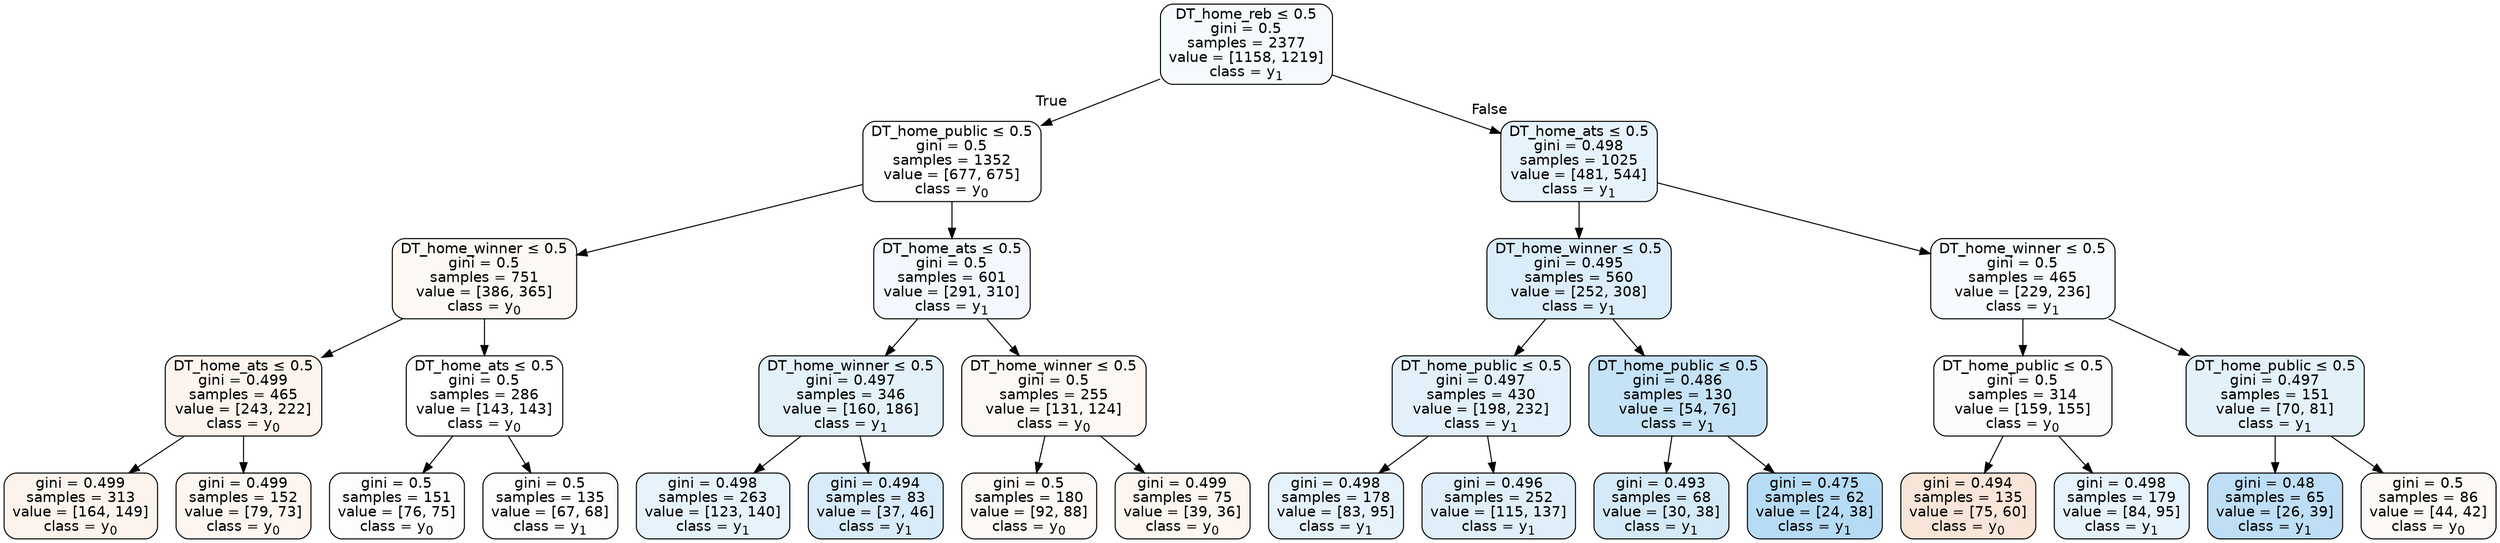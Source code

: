 digraph Tree {
node [shape=box, style="filled, rounded", color="black", fontname=helvetica] ;
edge [fontname=helvetica] ;
0 [label=<DT_home_reb &le; 0.5<br/>gini = 0.5<br/>samples = 2377<br/>value = [1158, 1219]<br/>class = y<SUB>1</SUB>>, fillcolor="#399de50d"] ;
1 [label=<DT_home_public &le; 0.5<br/>gini = 0.5<br/>samples = 1352<br/>value = [677, 675]<br/>class = y<SUB>0</SUB>>, fillcolor="#e5813901"] ;
0 -> 1 [labeldistance=2.5, labelangle=45, headlabel="True"] ;
2 [label=<DT_home_winner &le; 0.5<br/>gini = 0.5<br/>samples = 751<br/>value = [386, 365]<br/>class = y<SUB>0</SUB>>, fillcolor="#e581390e"] ;
1 -> 2 ;
3 [label=<DT_home_ats &le; 0.5<br/>gini = 0.499<br/>samples = 465<br/>value = [243, 222]<br/>class = y<SUB>0</SUB>>, fillcolor="#e5813916"] ;
2 -> 3 ;
4 [label=<gini = 0.499<br/>samples = 313<br/>value = [164, 149]<br/>class = y<SUB>0</SUB>>, fillcolor="#e5813917"] ;
3 -> 4 ;
5 [label=<gini = 0.499<br/>samples = 152<br/>value = [79, 73]<br/>class = y<SUB>0</SUB>>, fillcolor="#e5813913"] ;
3 -> 5 ;
6 [label=<DT_home_ats &le; 0.5<br/>gini = 0.5<br/>samples = 286<br/>value = [143, 143]<br/>class = y<SUB>0</SUB>>, fillcolor="#e5813900"] ;
2 -> 6 ;
7 [label=<gini = 0.5<br/>samples = 151<br/>value = [76, 75]<br/>class = y<SUB>0</SUB>>, fillcolor="#e5813903"] ;
6 -> 7 ;
8 [label=<gini = 0.5<br/>samples = 135<br/>value = [67, 68]<br/>class = y<SUB>1</SUB>>, fillcolor="#399de504"] ;
6 -> 8 ;
9 [label=<DT_home_ats &le; 0.5<br/>gini = 0.5<br/>samples = 601<br/>value = [291, 310]<br/>class = y<SUB>1</SUB>>, fillcolor="#399de510"] ;
1 -> 9 ;
10 [label=<DT_home_winner &le; 0.5<br/>gini = 0.497<br/>samples = 346<br/>value = [160, 186]<br/>class = y<SUB>1</SUB>>, fillcolor="#399de524"] ;
9 -> 10 ;
11 [label=<gini = 0.498<br/>samples = 263<br/>value = [123, 140]<br/>class = y<SUB>1</SUB>>, fillcolor="#399de51f"] ;
10 -> 11 ;
12 [label=<gini = 0.494<br/>samples = 83<br/>value = [37, 46]<br/>class = y<SUB>1</SUB>>, fillcolor="#399de532"] ;
10 -> 12 ;
13 [label=<DT_home_winner &le; 0.5<br/>gini = 0.5<br/>samples = 255<br/>value = [131, 124]<br/>class = y<SUB>0</SUB>>, fillcolor="#e581390e"] ;
9 -> 13 ;
14 [label=<gini = 0.5<br/>samples = 180<br/>value = [92, 88]<br/>class = y<SUB>0</SUB>>, fillcolor="#e581390b"] ;
13 -> 14 ;
15 [label=<gini = 0.499<br/>samples = 75<br/>value = [39, 36]<br/>class = y<SUB>0</SUB>>, fillcolor="#e5813914"] ;
13 -> 15 ;
16 [label=<DT_home_ats &le; 0.5<br/>gini = 0.498<br/>samples = 1025<br/>value = [481, 544]<br/>class = y<SUB>1</SUB>>, fillcolor="#399de51e"] ;
0 -> 16 [labeldistance=2.5, labelangle=-45, headlabel="False"] ;
17 [label=<DT_home_winner &le; 0.5<br/>gini = 0.495<br/>samples = 560<br/>value = [252, 308]<br/>class = y<SUB>1</SUB>>, fillcolor="#399de52e"] ;
16 -> 17 ;
18 [label=<DT_home_public &le; 0.5<br/>gini = 0.497<br/>samples = 430<br/>value = [198, 232]<br/>class = y<SUB>1</SUB>>, fillcolor="#399de525"] ;
17 -> 18 ;
19 [label=<gini = 0.498<br/>samples = 178<br/>value = [83, 95]<br/>class = y<SUB>1</SUB>>, fillcolor="#399de520"] ;
18 -> 19 ;
20 [label=<gini = 0.496<br/>samples = 252<br/>value = [115, 137]<br/>class = y<SUB>1</SUB>>, fillcolor="#399de529"] ;
18 -> 20 ;
21 [label=<DT_home_public &le; 0.5<br/>gini = 0.486<br/>samples = 130<br/>value = [54, 76]<br/>class = y<SUB>1</SUB>>, fillcolor="#399de54a"] ;
17 -> 21 ;
22 [label=<gini = 0.493<br/>samples = 68<br/>value = [30, 38]<br/>class = y<SUB>1</SUB>>, fillcolor="#399de536"] ;
21 -> 22 ;
23 [label=<gini = 0.475<br/>samples = 62<br/>value = [24, 38]<br/>class = y<SUB>1</SUB>>, fillcolor="#399de55e"] ;
21 -> 23 ;
24 [label=<DT_home_winner &le; 0.5<br/>gini = 0.5<br/>samples = 465<br/>value = [229, 236]<br/>class = y<SUB>1</SUB>>, fillcolor="#399de508"] ;
16 -> 24 ;
25 [label=<DT_home_public &le; 0.5<br/>gini = 0.5<br/>samples = 314<br/>value = [159, 155]<br/>class = y<SUB>0</SUB>>, fillcolor="#e5813906"] ;
24 -> 25 ;
26 [label=<gini = 0.494<br/>samples = 135<br/>value = [75, 60]<br/>class = y<SUB>0</SUB>>, fillcolor="#e5813933"] ;
25 -> 26 ;
27 [label=<gini = 0.498<br/>samples = 179<br/>value = [84, 95]<br/>class = y<SUB>1</SUB>>, fillcolor="#399de51e"] ;
25 -> 27 ;
28 [label=<DT_home_public &le; 0.5<br/>gini = 0.497<br/>samples = 151<br/>value = [70, 81]<br/>class = y<SUB>1</SUB>>, fillcolor="#399de523"] ;
24 -> 28 ;
29 [label=<gini = 0.48<br/>samples = 65<br/>value = [26, 39]<br/>class = y<SUB>1</SUB>>, fillcolor="#399de555"] ;
28 -> 29 ;
30 [label=<gini = 0.5<br/>samples = 86<br/>value = [44, 42]<br/>class = y<SUB>0</SUB>>, fillcolor="#e581390c"] ;
28 -> 30 ;
}